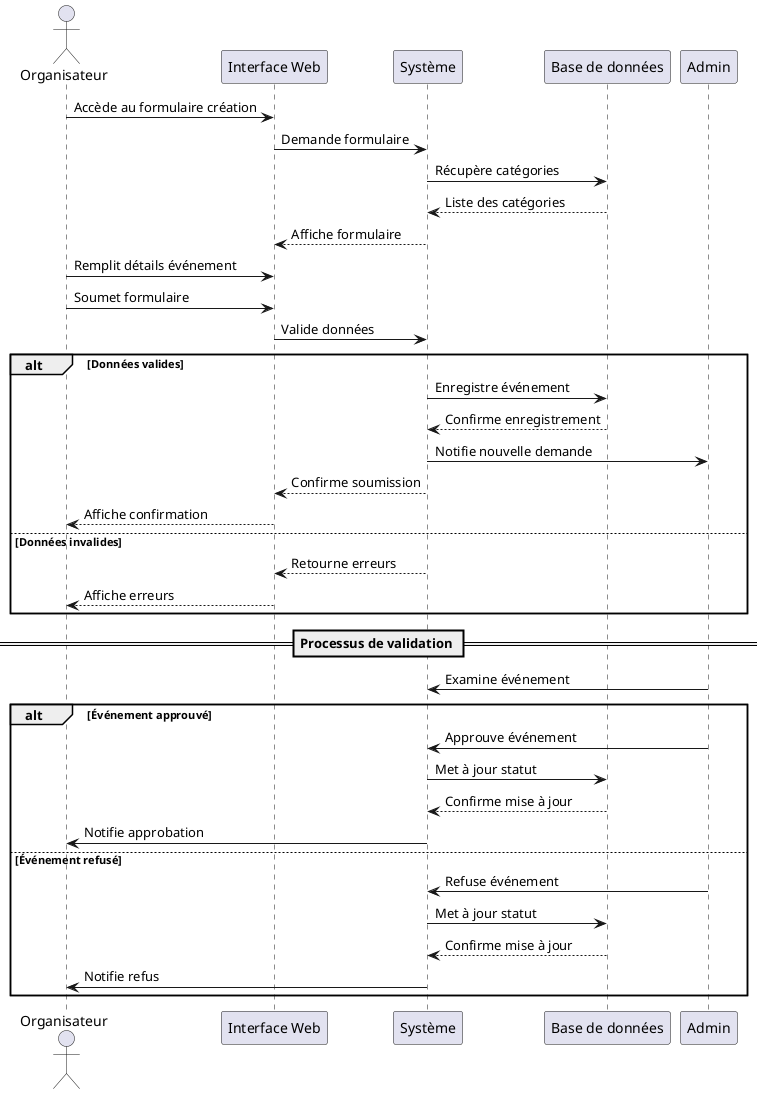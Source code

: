 @startuml Sequence Diagram - Create Event

actor Organisateur
participant "Interface Web" as UI
participant "Système" as System
participant "Base de données" as DB
participant "Admin" as Admin

Organisateur -> UI: Accède au formulaire création
UI -> System: Demande formulaire
System -> DB: Récupère catégories
DB --> System: Liste des catégories
System --> UI: Affiche formulaire

Organisateur -> UI: Remplit détails événement
Organisateur -> UI: Soumet formulaire
UI -> System: Valide données

alt Données valides
    System -> DB: Enregistre événement
    DB --> System: Confirme enregistrement
    System -> Admin: Notifie nouvelle demande
    System --> UI: Confirme soumission
    UI --> Organisateur: Affiche confirmation
else Données invalides
    System --> UI: Retourne erreurs
    UI --> Organisateur: Affiche erreurs
end

== Processus de validation ==

Admin -> System: Examine événement
alt Événement approuvé
    Admin -> System: Approuve événement
    System -> DB: Met à jour statut
    DB --> System: Confirme mise à jour
    System -> Organisateur: Notifie approbation
else Événement refusé
    Admin -> System: Refuse événement
    System -> DB: Met à jour statut
    DB --> System: Confirme mise à jour
    System -> Organisateur: Notifie refus
end

@enduml
